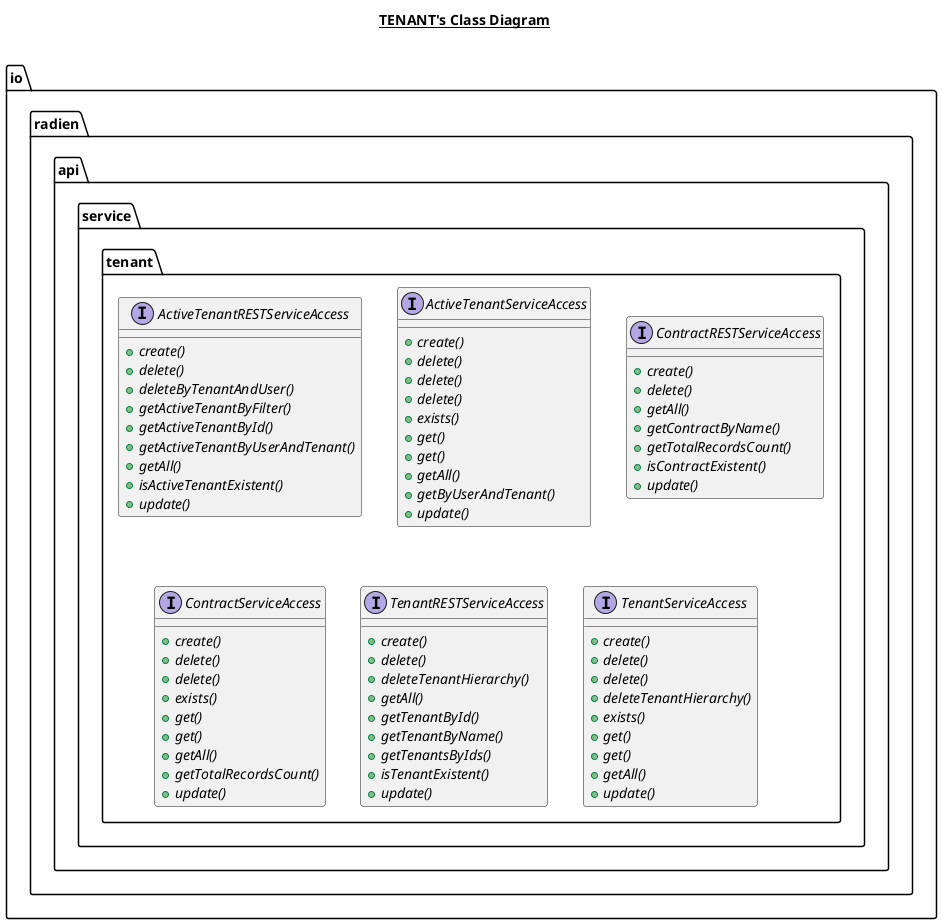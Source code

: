 @startuml

title __TENANT's Class Diagram__\n

  namespace io.radien.api {
    namespace service {
      namespace tenant {
        interface io.radien.api.service.tenant.ActiveTenantRESTServiceAccess {
            {abstract} + create()
            {abstract} + delete()
            {abstract} + deleteByTenantAndUser()
            {abstract} + getActiveTenantByFilter()
            {abstract} + getActiveTenantById()
            {abstract} + getActiveTenantByUserAndTenant()
            {abstract} + getAll()
            {abstract} + isActiveTenantExistent()
            {abstract} + update()
        }
      }
    }
  }
  

  namespace io.radien.api {
    namespace service {
      namespace tenant {
        interface io.radien.api.service.tenant.ActiveTenantServiceAccess {
            {abstract} + create()
            {abstract} + delete()
            {abstract} + delete()
            {abstract} + delete()
            {abstract} + exists()
            {abstract} + get()
            {abstract} + get()
            {abstract} + getAll()
            {abstract} + getByUserAndTenant()
            {abstract} + update()
        }
      }
    }
  }
  

  namespace io.radien.api {
    namespace service {
      namespace tenant {
        interface io.radien.api.service.tenant.ContractRESTServiceAccess {
            {abstract} + create()
            {abstract} + delete()
            {abstract} + getAll()
            {abstract} + getContractByName()
            {abstract} + getTotalRecordsCount()
            {abstract} + isContractExistent()
            {abstract} + update()
        }
      }
    }
  }
  

  namespace io.radien.api {
    namespace service {
      namespace tenant {
        interface io.radien.api.service.tenant.ContractServiceAccess {
            {abstract} + create()
            {abstract} + delete()
            {abstract} + delete()
            {abstract} + exists()
            {abstract} + get()
            {abstract} + get()
            {abstract} + getAll()
            {abstract} + getTotalRecordsCount()
            {abstract} + update()
        }
      }
    }
  }
  

  namespace io.radien.api {
    namespace service {
      namespace tenant {
        interface io.radien.api.service.tenant.TenantRESTServiceAccess {
            {abstract} + create()
            {abstract} + delete()
            {abstract} + deleteTenantHierarchy()
            {abstract} + getAll()
            {abstract} + getTenantById()
            {abstract} + getTenantByName()
            {abstract} + getTenantsByIds()
            {abstract} + isTenantExistent()
            {abstract} + update()
        }
      }
    }
  }
  

  namespace io.radien.api {
    namespace service {
      namespace tenant {
        interface io.radien.api.service.tenant.TenantServiceAccess {
            {abstract} + create()
            {abstract} + delete()
            {abstract} + delete()
            {abstract} + deleteTenantHierarchy()
            {abstract} + exists()
            {abstract} + get()
            {abstract} + get()
            {abstract} + getAll()
            {abstract} + update()
        }
      }
    }
  }
  








@enduml
